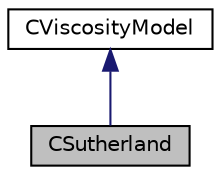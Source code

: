 digraph "CSutherland"
{
 // LATEX_PDF_SIZE
  edge [fontname="Helvetica",fontsize="10",labelfontname="Helvetica",labelfontsize="10"];
  node [fontname="Helvetica",fontsize="10",shape=record];
  Node1 [label="CSutherland",height=0.2,width=0.4,color="black", fillcolor="grey75", style="filled", fontcolor="black",tooltip="Defines Sutherland's Law for laminar viscosity."];
  Node2 -> Node1 [dir="back",color="midnightblue",fontsize="10",style="solid",fontname="Helvetica"];
  Node2 [label="CViscosityModel",height=0.2,width=0.4,color="black", fillcolor="white", style="filled",URL="$classCViscosityModel.html",tooltip="Interface class for defining the laminar viscosity model."];
}
